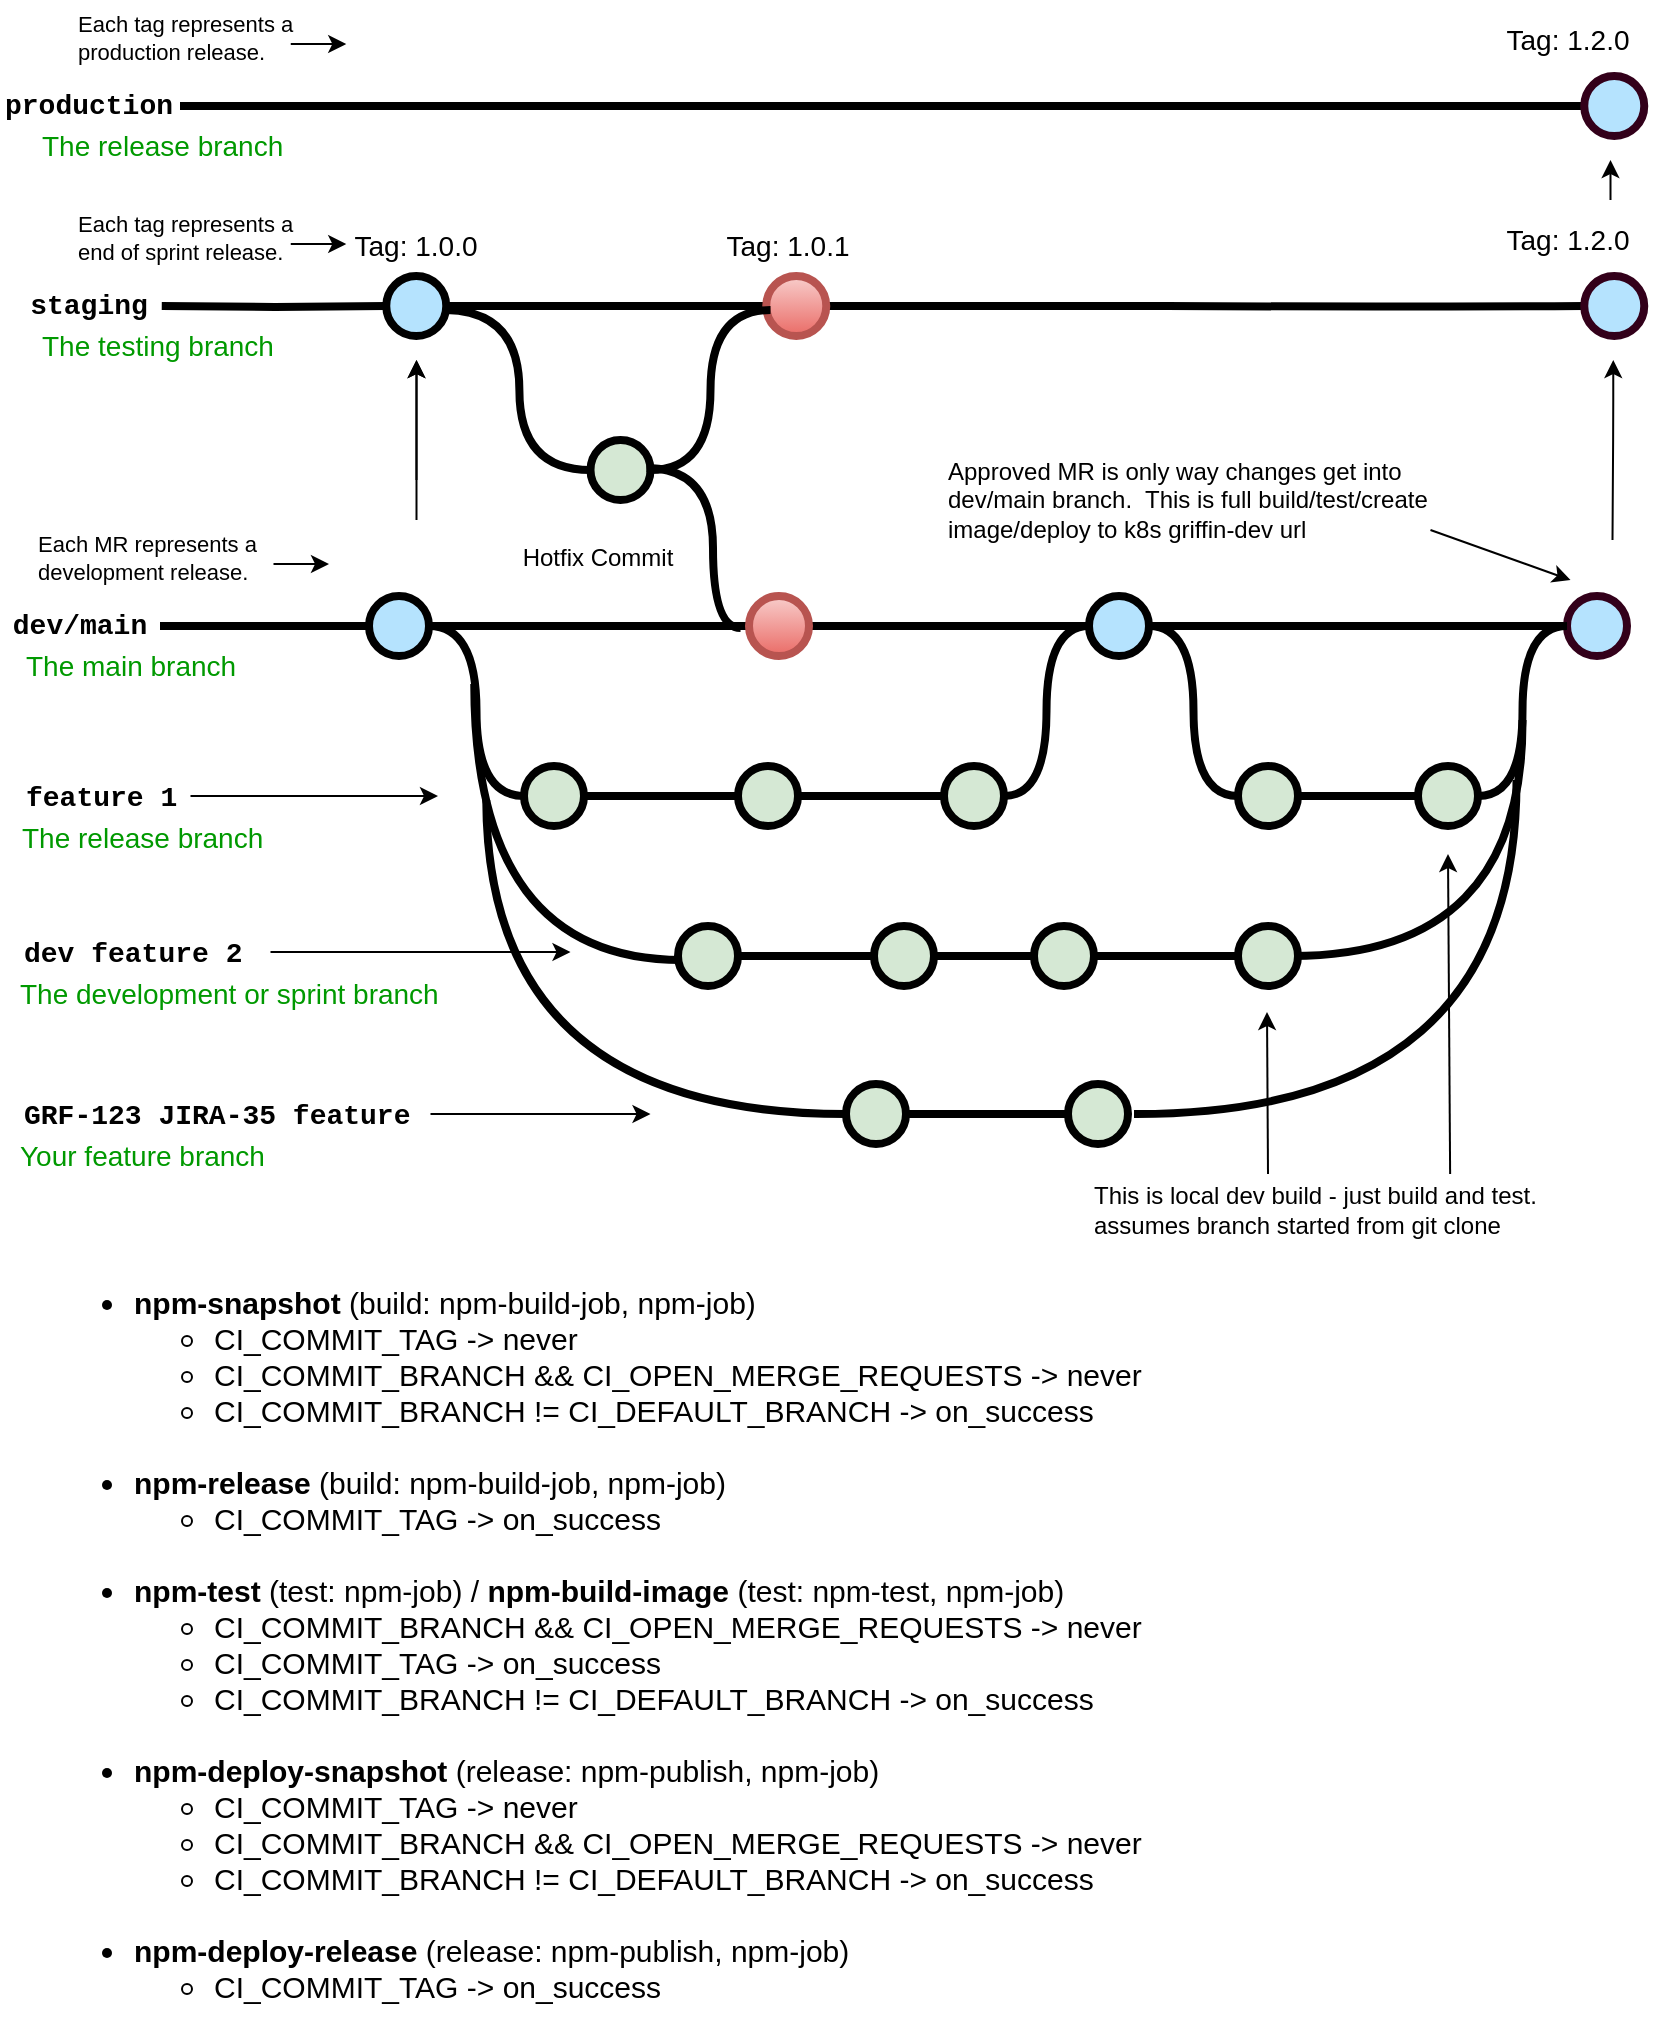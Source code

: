 <mxfile version="14.8.0" type="github">
  <diagram id="UqTXu5nnU7z2pNqZ6FUm" name="Page-1">
    <mxGraphModel dx="1125" dy="656" grid="1" gridSize="10" guides="1" tooltips="1" connect="1" arrows="1" fold="1" page="1" pageScale="1" pageWidth="850" pageHeight="1100" math="0" shadow="0">
      <root>
        <mxCell id="0" />
        <mxCell id="1" parent="0" />
        <mxCell id="iOJm5arGjUEbnIHWwRJL-93" value="" style="edgeStyle=orthogonalEdgeStyle;curved=1;rounded=0;orthogonalLoop=1;jettySize=auto;html=1;endArrow=none;endFill=0;strokeWidth=4;entryX=0;entryY=0.5;entryDx=0;entryDy=0;entryPerimeter=0;" parent="1" target="iOJm5arGjUEbnIHWwRJL-95" edge="1">
          <mxGeometry relative="1" as="geometry">
            <mxPoint x="675.38" y="93" as="targetPoint" />
            <mxPoint x="100" y="93" as="sourcePoint" />
          </mxGeometry>
        </mxCell>
        <mxCell id="iOJm5arGjUEbnIHWwRJL-95" value="" style="verticalLabelPosition=bottom;verticalAlign=top;html=1;strokeWidth=4;shape=mxgraph.flowchart.on-page_reference;plain-blue;gradientColor=none;strokeColor=#33001A;fillColor=#B5E3FE;" parent="1" vertex="1">
          <mxGeometry x="802.13" y="78" width="30" height="30" as="geometry" />
        </mxCell>
        <mxCell id="iOJm5arGjUEbnIHWwRJL-97" value="production" style="text;html=1;strokeColor=none;fillColor=none;align=center;verticalAlign=middle;whiteSpace=wrap;overflow=hidden;fontSize=14;fontStyle=1;fontFamily=Courier New;" parent="1" vertex="1">
          <mxGeometry x="10" y="72" width="88.63" height="42" as="geometry" />
        </mxCell>
        <mxCell id="iOJm5arGjUEbnIHWwRJL-98" value="The release branch" style="text;html=1;strokeColor=none;fillColor=none;align=left;verticalAlign=middle;whiteSpace=wrap;overflow=hidden;fontSize=14;fontStyle=0;fontColor=#009900;" parent="1" vertex="1">
          <mxGeometry x="29.13" y="102" width="146.75" height="20" as="geometry" />
        </mxCell>
        <mxCell id="iOJm5arGjUEbnIHWwRJL-101" value="Tag: 1.2.0" style="text;html=1;strokeColor=none;fillColor=none;align=center;verticalAlign=middle;whiteSpace=wrap;overflow=hidden;fontSize=14;" parent="1" vertex="1">
          <mxGeometry x="749" y="49" width="90" height="20" as="geometry" />
        </mxCell>
        <mxCell id="iOJm5arGjUEbnIHWwRJL-102" value="" style="edgeStyle=orthogonalEdgeStyle;rounded=0;orthogonalLoop=1;jettySize=auto;html=1;fontSize=12;fontColor=#000000;entryX=0;entryY=0.5;entryDx=0;entryDy=0;" parent="1" edge="1">
          <mxGeometry relative="1" as="geometry">
            <mxPoint x="183.13" y="62" as="targetPoint" />
            <Array as="points">
              <mxPoint x="163.13" y="62" />
              <mxPoint x="163.13" y="62" />
            </Array>
            <mxPoint x="155.38" y="62" as="sourcePoint" />
          </mxGeometry>
        </mxCell>
        <mxCell id="iOJm5arGjUEbnIHWwRJL-103" value="&lt;span style=&quot;text-align: center; font-size: 11px;&quot;&gt;Each tag represents a production release.&lt;/span&gt;" style="text;html=1;strokeColor=none;fillColor=none;align=left;verticalAlign=middle;whiteSpace=wrap;overflow=hidden;fontSize=11;fontStyle=0;fontColor=#000000;" parent="1" vertex="1">
          <mxGeometry x="46.75" y="40" width="120" height="38" as="geometry" />
        </mxCell>
        <mxCell id="iOJm5arGjUEbnIHWwRJL-223" value="Hotfix Commit" style="text;html=1;strokeColor=none;fillColor=none;align=center;verticalAlign=middle;whiteSpace=wrap;overflow=hidden;" parent="1" vertex="1">
          <mxGeometry x="269" y="304" width="80" height="30" as="geometry" />
        </mxCell>
        <mxCell id="iOJm5arGjUEbnIHWwRJL-224" value="" style="edgeStyle=orthogonalEdgeStyle;rounded=0;html=1;jettySize=auto;orthogonalLoop=1;plain-blue;endArrow=none;endFill=0;strokeWidth=4;strokeColor=#000000;entryX=0;entryY=0.5;entryDx=0;entryDy=0;entryPerimeter=0;" parent="1" source="iOJm5arGjUEbnIHWwRJL-226" target="iOJm5arGjUEbnIHWwRJL-279" edge="1">
          <mxGeometry x="224.5" y="353" as="geometry">
            <mxPoint x="374.5" y="353" as="targetPoint" />
          </mxGeometry>
        </mxCell>
        <mxCell id="iOJm5arGjUEbnIHWwRJL-225" style="edgeStyle=orthogonalEdgeStyle;curved=1;rounded=0;html=1;exitX=1;exitY=0.5;exitPerimeter=0;entryX=0;entryY=0.5;entryPerimeter=0;endArrow=none;endFill=0;jettySize=auto;orthogonalLoop=1;strokeWidth=4;fontSize=15;" parent="1" source="iOJm5arGjUEbnIHWwRJL-226" target="iOJm5arGjUEbnIHWwRJL-234" edge="1">
          <mxGeometry relative="1" as="geometry" />
        </mxCell>
        <mxCell id="iOJm5arGjUEbnIHWwRJL-226" value="" style="verticalLabelPosition=bottom;verticalAlign=top;html=1;strokeWidth=4;shape=mxgraph.flowchart.on-page_reference;plain-blue;gradientColor=none;fillColor=#B5E3Fe;strokeColor=#000000;" parent="1" vertex="1">
          <mxGeometry x="194.5" y="338" width="30" height="30" as="geometry" />
        </mxCell>
        <mxCell id="iOJm5arGjUEbnIHWwRJL-227" value="" style="edgeStyle=orthogonalEdgeStyle;curved=1;rounded=0;orthogonalLoop=1;jettySize=auto;html=1;endArrow=none;endFill=0;strokeWidth=4;entryX=0;entryY=0.5;entryDx=0;entryDy=0;entryPerimeter=0;" parent="1" source="iOJm5arGjUEbnIHWwRJL-229" target="iOJm5arGjUEbnIHWwRJL-230" edge="1">
          <mxGeometry relative="1" as="geometry">
            <mxPoint x="666.75" y="353" as="targetPoint" />
          </mxGeometry>
        </mxCell>
        <mxCell id="iOJm5arGjUEbnIHWwRJL-228" style="edgeStyle=orthogonalEdgeStyle;curved=1;rounded=0;orthogonalLoop=1;jettySize=auto;html=1;exitX=1;exitY=0.5;exitDx=0;exitDy=0;exitPerimeter=0;entryX=0;entryY=0.5;entryDx=0;entryDy=0;entryPerimeter=0;endArrow=none;endFill=0;strokeWidth=4;fontFamily=Courier New;fontColor=#009900;" parent="1" source="iOJm5arGjUEbnIHWwRJL-229" target="iOJm5arGjUEbnIHWwRJL-266" edge="1">
          <mxGeometry relative="1" as="geometry" />
        </mxCell>
        <mxCell id="iOJm5arGjUEbnIHWwRJL-229" value="" style="verticalLabelPosition=bottom;verticalAlign=top;html=1;strokeWidth=4;shape=mxgraph.flowchart.on-page_reference;plain-blue;gradientColor=none;strokeColor=#000000;fillColor=#B5E3FE;" parent="1" vertex="1">
          <mxGeometry x="554.5" y="338" width="30" height="30" as="geometry" />
        </mxCell>
        <mxCell id="iOJm5arGjUEbnIHWwRJL-230" value="" style="verticalLabelPosition=bottom;verticalAlign=top;html=1;strokeWidth=4;shape=mxgraph.flowchart.on-page_reference;plain-blue;gradientColor=none;strokeColor=#33001A;fillColor=#B5E3FE;" parent="1" vertex="1">
          <mxGeometry x="793.5" y="338" width="30" height="30" as="geometry" />
        </mxCell>
        <mxCell id="iOJm5arGjUEbnIHWwRJL-231" value="" style="edgeStyle=orthogonalEdgeStyle;rounded=0;html=1;jettySize=auto;orthogonalLoop=1;strokeWidth=4;endArrow=none;endFill=0;exitX=1;exitY=0.5;exitDx=0;exitDy=0;" parent="1" target="iOJm5arGjUEbnIHWwRJL-226" edge="1" source="iOJm5arGjUEbnIHWwRJL-232">
          <mxGeometry x="124.5" y="353" as="geometry">
            <mxPoint x="100" y="353" as="sourcePoint" />
          </mxGeometry>
        </mxCell>
        <mxCell id="iOJm5arGjUEbnIHWwRJL-232" value="dev/main" style="text;html=1;strokeColor=none;fillColor=none;align=center;verticalAlign=middle;whiteSpace=wrap;overflow=hidden;fontSize=14;fontStyle=1;fontFamily=Courier New;" parent="1" vertex="1">
          <mxGeometry x="10" y="332" width="80" height="42" as="geometry" />
        </mxCell>
        <mxCell id="iOJm5arGjUEbnIHWwRJL-233" style="edgeStyle=orthogonalEdgeStyle;curved=1;rounded=0;html=1;exitX=1;exitY=0.5;exitPerimeter=0;endArrow=none;endFill=0;jettySize=auto;orthogonalLoop=1;strokeWidth=4;fontSize=15;" parent="1" source="iOJm5arGjUEbnIHWwRJL-234" target="iOJm5arGjUEbnIHWwRJL-236" edge="1">
          <mxGeometry relative="1" as="geometry" />
        </mxCell>
        <mxCell id="iOJm5arGjUEbnIHWwRJL-234" value="" style="verticalLabelPosition=bottom;verticalAlign=top;html=1;strokeWidth=4;shape=mxgraph.flowchart.on-page_reference;plain-purple;gradientColor=none;strokeColor=#000000;fillColor=#D5E8D4;" parent="1" vertex="1">
          <mxGeometry x="272" y="423" width="30" height="30" as="geometry" />
        </mxCell>
        <mxCell id="iOJm5arGjUEbnIHWwRJL-235" style="edgeStyle=orthogonalEdgeStyle;curved=1;rounded=0;html=1;exitX=1;exitY=0.5;exitPerimeter=0;entryX=0;entryY=0.5;entryPerimeter=0;endArrow=none;endFill=0;jettySize=auto;orthogonalLoop=1;strokeWidth=4;fontSize=15;" parent="1" source="iOJm5arGjUEbnIHWwRJL-236" target="iOJm5arGjUEbnIHWwRJL-238" edge="1">
          <mxGeometry relative="1" as="geometry" />
        </mxCell>
        <mxCell id="iOJm5arGjUEbnIHWwRJL-236" value="" style="verticalLabelPosition=bottom;verticalAlign=top;html=1;strokeWidth=4;shape=mxgraph.flowchart.on-page_reference;plain-purple;gradientColor=none;strokeColor=#000000;fillColor=#D5E8D4;" parent="1" vertex="1">
          <mxGeometry x="379" y="423" width="30" height="30" as="geometry" />
        </mxCell>
        <mxCell id="iOJm5arGjUEbnIHWwRJL-237" style="edgeStyle=orthogonalEdgeStyle;curved=1;rounded=0;html=1;exitX=1;exitY=0.5;exitPerimeter=0;entryX=0;entryY=0.5;entryPerimeter=0;endArrow=none;endFill=0;jettySize=auto;orthogonalLoop=1;strokeWidth=4;fontSize=15;" parent="1" source="iOJm5arGjUEbnIHWwRJL-238" target="iOJm5arGjUEbnIHWwRJL-229" edge="1">
          <mxGeometry relative="1" as="geometry" />
        </mxCell>
        <mxCell id="iOJm5arGjUEbnIHWwRJL-238" value="" style="verticalLabelPosition=bottom;verticalAlign=top;html=1;strokeWidth=4;shape=mxgraph.flowchart.on-page_reference;plain-purple;gradientColor=none;strokeColor=#000000;fillColor=#D5E8D4;" parent="1" vertex="1">
          <mxGeometry x="482" y="423" width="30" height="30" as="geometry" />
        </mxCell>
        <mxCell id="iOJm5arGjUEbnIHWwRJL-239" value="feature 1" style="text;html=1;strokeColor=none;fillColor=none;align=left;verticalAlign=middle;whiteSpace=wrap;overflow=hidden;fontSize=14;fontStyle=1;fontFamily=Courier New;" parent="1" vertex="1">
          <mxGeometry x="21" y="428" width="84.25" height="20" as="geometry" />
        </mxCell>
        <mxCell id="iOJm5arGjUEbnIHWwRJL-240" value="" style="edgeStyle=orthogonalEdgeStyle;rounded=0;orthogonalLoop=1;jettySize=auto;html=1;endArrow=none;endFill=0;strokeWidth=4;" parent="1" source="iOJm5arGjUEbnIHWwRJL-243" target="iOJm5arGjUEbnIHWwRJL-245" edge="1">
          <mxGeometry relative="1" as="geometry" />
        </mxCell>
        <mxCell id="iOJm5arGjUEbnIHWwRJL-241" style="edgeStyle=orthogonalEdgeStyle;rounded=0;orthogonalLoop=1;jettySize=auto;html=1;endArrow=none;endFill=0;strokeWidth=4;curved=1;" parent="1" edge="1">
          <mxGeometry relative="1" as="geometry">
            <mxPoint x="350.88" y="520" as="sourcePoint" />
            <mxPoint x="247.13" y="382" as="targetPoint" />
            <Array as="points">
              <mxPoint x="247.13" y="520" />
            </Array>
          </mxGeometry>
        </mxCell>
        <mxCell id="iOJm5arGjUEbnIHWwRJL-243" value="" style="verticalLabelPosition=bottom;verticalAlign=top;html=1;strokeWidth=4;shape=mxgraph.flowchart.on-page_reference;plain-purple;gradientColor=none;strokeColor=#000000;fillColor=#D5E8D4;" parent="1" vertex="1">
          <mxGeometry x="349" y="503" width="30" height="30" as="geometry" />
        </mxCell>
        <mxCell id="iOJm5arGjUEbnIHWwRJL-244" value="" style="edgeStyle=orthogonalEdgeStyle;curved=1;rounded=0;orthogonalLoop=1;jettySize=auto;html=1;endArrow=none;endFill=0;strokeWidth=4;" parent="1" source="iOJm5arGjUEbnIHWwRJL-245" target="iOJm5arGjUEbnIHWwRJL-247" edge="1">
          <mxGeometry relative="1" as="geometry" />
        </mxCell>
        <mxCell id="iOJm5arGjUEbnIHWwRJL-245" value="" style="verticalLabelPosition=bottom;verticalAlign=top;html=1;strokeWidth=4;shape=mxgraph.flowchart.on-page_reference;plain-purple;gradientColor=none;strokeColor=#000000;fillColor=#D5E8D4;" parent="1" vertex="1">
          <mxGeometry x="447" y="503" width="30" height="30" as="geometry" />
        </mxCell>
        <mxCell id="iOJm5arGjUEbnIHWwRJL-246" value="" style="edgeStyle=orthogonalEdgeStyle;curved=1;rounded=0;orthogonalLoop=1;jettySize=auto;html=1;endArrow=none;endFill=0;strokeWidth=4;fontFamily=Courier New;fontColor=#009900;" parent="1" source="iOJm5arGjUEbnIHWwRJL-247" target="iOJm5arGjUEbnIHWwRJL-249" edge="1">
          <mxGeometry relative="1" as="geometry" />
        </mxCell>
        <mxCell id="iOJm5arGjUEbnIHWwRJL-247" value="" style="verticalLabelPosition=bottom;verticalAlign=top;html=1;strokeWidth=4;shape=mxgraph.flowchart.on-page_reference;plain-purple;gradientColor=none;strokeColor=#000000;fillColor=#D5E8D4;" parent="1" vertex="1">
          <mxGeometry x="527" y="503" width="30" height="30" as="geometry" />
        </mxCell>
        <mxCell id="iOJm5arGjUEbnIHWwRJL-248" style="edgeStyle=orthogonalEdgeStyle;curved=1;rounded=0;orthogonalLoop=1;jettySize=auto;html=1;endArrow=none;endFill=0;strokeWidth=4;fontFamily=Courier New;fontColor=#009900;" parent="1" edge="1">
          <mxGeometry relative="1" as="geometry">
            <mxPoint x="655" y="518" as="sourcePoint" />
            <mxPoint x="771.25" y="400" as="targetPoint" />
          </mxGeometry>
        </mxCell>
        <mxCell id="iOJm5arGjUEbnIHWwRJL-249" value="" style="verticalLabelPosition=bottom;verticalAlign=top;html=1;strokeWidth=4;shape=mxgraph.flowchart.on-page_reference;plain-purple;gradientColor=none;strokeColor=#000000;fillColor=#D5E8D4;" parent="1" vertex="1">
          <mxGeometry x="629" y="503" width="30" height="30" as="geometry" />
        </mxCell>
        <mxCell id="iOJm5arGjUEbnIHWwRJL-250" value="dev feature 2" style="text;html=1;strokeColor=none;fillColor=none;align=left;verticalAlign=middle;whiteSpace=wrap;overflow=hidden;fontSize=14;fontStyle=1;fontFamily=Courier New;" parent="1" vertex="1">
          <mxGeometry x="20" y="506" width="115.25" height="20" as="geometry" />
        </mxCell>
        <mxCell id="iOJm5arGjUEbnIHWwRJL-251" value="" style="edgeStyle=orthogonalEdgeStyle;rounded=0;orthogonalLoop=1;jettySize=auto;html=1;endArrow=none;endFill=0;strokeWidth=4;" parent="1" source="iOJm5arGjUEbnIHWwRJL-252" target="iOJm5arGjUEbnIHWwRJL-254" edge="1">
          <mxGeometry relative="1" as="geometry" />
        </mxCell>
        <mxCell id="iOJm5arGjUEbnIHWwRJL-252" value="" style="verticalLabelPosition=bottom;verticalAlign=top;html=1;strokeWidth=4;shape=mxgraph.flowchart.on-page_reference;plain-purple;gradientColor=none;strokeColor=#000000;fillColor=#D5E8D4;" parent="1" vertex="1">
          <mxGeometry x="433" y="582" width="30" height="30" as="geometry" />
        </mxCell>
        <mxCell id="iOJm5arGjUEbnIHWwRJL-253" style="edgeStyle=orthogonalEdgeStyle;curved=1;rounded=0;orthogonalLoop=1;jettySize=auto;html=1;exitX=1;exitY=0.5;exitDx=0;exitDy=0;exitPerimeter=0;endArrow=none;endFill=0;strokeWidth=4;fontFamily=Courier New;fontColor=#009900;" parent="1" edge="1">
          <mxGeometry relative="1" as="geometry">
            <mxPoint x="577" y="597" as="sourcePoint" />
            <mxPoint x="768.25" y="430" as="targetPoint" />
          </mxGeometry>
        </mxCell>
        <mxCell id="iOJm5arGjUEbnIHWwRJL-254" value="" style="verticalLabelPosition=bottom;verticalAlign=top;html=1;strokeWidth=4;shape=mxgraph.flowchart.on-page_reference;plain-purple;gradientColor=none;strokeColor=#000000;fillColor=#D5E8D4;" parent="1" vertex="1">
          <mxGeometry x="544" y="582" width="30" height="30" as="geometry" />
        </mxCell>
        <mxCell id="iOJm5arGjUEbnIHWwRJL-255" value="GRF-123 JIRA-35 feature" style="text;html=1;strokeColor=none;fillColor=none;align=left;verticalAlign=middle;whiteSpace=wrap;overflow=hidden;fontSize=14;fontStyle=1;fontFamily=Courier New;" parent="1" vertex="1">
          <mxGeometry x="19.75" y="587" width="205.5" height="20" as="geometry" />
        </mxCell>
        <mxCell id="iOJm5arGjUEbnIHWwRJL-256" value="The development or sprint branch" style="text;html=1;strokeColor=none;fillColor=none;align=left;verticalAlign=middle;whiteSpace=wrap;overflow=hidden;fontSize=14;fontStyle=0;fontColor=#009900;" parent="1" vertex="1">
          <mxGeometry x="18" y="526" width="240" height="20" as="geometry" />
        </mxCell>
        <mxCell id="iOJm5arGjUEbnIHWwRJL-257" value="Your feature branch" style="text;html=1;strokeColor=none;fillColor=none;align=left;verticalAlign=middle;whiteSpace=wrap;overflow=hidden;fontSize=14;fontStyle=0;fontColor=#009900;" parent="1" vertex="1">
          <mxGeometry x="18" y="607" width="240" height="20" as="geometry" />
        </mxCell>
        <mxCell id="iOJm5arGjUEbnIHWwRJL-258" value="The release branch" style="text;html=1;strokeColor=none;fillColor=none;align=left;verticalAlign=middle;whiteSpace=wrap;overflow=hidden;fontSize=14;fontStyle=0;fontColor=#009900;" parent="1" vertex="1">
          <mxGeometry x="19" y="448" width="240" height="20" as="geometry" />
        </mxCell>
        <mxCell id="iOJm5arGjUEbnIHWwRJL-259" value="The main branch&lt;br&gt;" style="text;html=1;strokeColor=none;fillColor=none;align=left;verticalAlign=middle;whiteSpace=wrap;overflow=hidden;fontSize=14;fontStyle=0;fontColor=#009900;" parent="1" vertex="1">
          <mxGeometry x="20.5" y="362" width="146.75" height="20" as="geometry" />
        </mxCell>
        <mxCell id="iOJm5arGjUEbnIHWwRJL-260" value="" style="endArrow=classic;html=1;strokeWidth=1;fontFamily=Courier New;fontColor=#009900;exitX=1;exitY=0.5;exitDx=0;exitDy=0;" parent="1" source="iOJm5arGjUEbnIHWwRJL-255" edge="1">
          <mxGeometry width="50" height="50" relative="1" as="geometry">
            <mxPoint x="239" y="596.5" as="sourcePoint" />
            <mxPoint x="335.25" y="597" as="targetPoint" />
          </mxGeometry>
        </mxCell>
        <mxCell id="iOJm5arGjUEbnIHWwRJL-261" value="" style="endArrow=classic;html=1;strokeWidth=1;fontFamily=Courier New;fontColor=#009900;" parent="1" edge="1">
          <mxGeometry width="50" height="50" relative="1" as="geometry">
            <mxPoint x="145.25" y="516" as="sourcePoint" />
            <mxPoint x="295.25" y="516" as="targetPoint" />
          </mxGeometry>
        </mxCell>
        <mxCell id="iOJm5arGjUEbnIHWwRJL-262" value="" style="endArrow=classic;html=1;strokeWidth=1;fontFamily=Courier New;fontColor=#009900;exitX=1;exitY=0.5;exitDx=0;exitDy=0;" parent="1" source="iOJm5arGjUEbnIHWwRJL-239" edge="1">
          <mxGeometry width="50" height="50" relative="1" as="geometry">
            <mxPoint x="125.25" y="438" as="sourcePoint" />
            <mxPoint x="229" y="438" as="targetPoint" />
          </mxGeometry>
        </mxCell>
        <mxCell id="iOJm5arGjUEbnIHWwRJL-265" value="" style="edgeStyle=orthogonalEdgeStyle;curved=1;rounded=0;orthogonalLoop=1;jettySize=auto;html=1;endArrow=none;endFill=0;strokeWidth=4;fontFamily=Courier New;fontColor=#009900;" parent="1" source="iOJm5arGjUEbnIHWwRJL-266" target="iOJm5arGjUEbnIHWwRJL-268" edge="1">
          <mxGeometry relative="1" as="geometry" />
        </mxCell>
        <mxCell id="iOJm5arGjUEbnIHWwRJL-266" value="" style="verticalLabelPosition=bottom;verticalAlign=top;html=1;strokeWidth=4;shape=mxgraph.flowchart.on-page_reference;plain-purple;gradientColor=none;strokeColor=#000000;fillColor=#D5E8D4;" parent="1" vertex="1">
          <mxGeometry x="629" y="423" width="30" height="30" as="geometry" />
        </mxCell>
        <mxCell id="iOJm5arGjUEbnIHWwRJL-267" style="edgeStyle=orthogonalEdgeStyle;curved=1;rounded=0;orthogonalLoop=1;jettySize=auto;html=1;entryX=0;entryY=0.5;entryDx=0;entryDy=0;entryPerimeter=0;endArrow=none;endFill=0;strokeWidth=4;fontFamily=Courier New;fontColor=#009900;" parent="1" source="iOJm5arGjUEbnIHWwRJL-268" target="iOJm5arGjUEbnIHWwRJL-230" edge="1">
          <mxGeometry relative="1" as="geometry" />
        </mxCell>
        <mxCell id="iOJm5arGjUEbnIHWwRJL-268" value="" style="verticalLabelPosition=bottom;verticalAlign=top;html=1;strokeWidth=4;shape=mxgraph.flowchart.on-page_reference;plain-purple;gradientColor=none;strokeColor=#000000;fillColor=#D5E8D4;" parent="1" vertex="1">
          <mxGeometry x="719" y="423" width="30" height="30" as="geometry" />
        </mxCell>
        <mxCell id="iOJm5arGjUEbnIHWwRJL-270" value="" style="endArrow=classic;html=1;strokeWidth=1;fontFamily=Courier New;fontColor=#009900;exitX=0.5;exitY=0;exitDx=0;exitDy=0;" parent="1" edge="1">
          <mxGeometry width="50" height="50" relative="1" as="geometry">
            <mxPoint x="644.005" y="627" as="sourcePoint" />
            <mxPoint x="643.5" y="546" as="targetPoint" />
          </mxGeometry>
        </mxCell>
        <mxCell id="iOJm5arGjUEbnIHWwRJL-271" value="" style="endArrow=classic;html=1;strokeWidth=1;fontFamily=Courier New;fontColor=#009900;exitX=0.75;exitY=0;exitDx=0;exitDy=0;" parent="1" edge="1" source="iOJm5arGjUEbnIHWwRJL-273">
          <mxGeometry width="50" height="50" relative="1" as="geometry">
            <mxPoint x="734.25" y="580" as="sourcePoint" />
            <mxPoint x="734" y="467" as="targetPoint" />
          </mxGeometry>
        </mxCell>
        <mxCell id="iOJm5arGjUEbnIHWwRJL-273" value="&lt;span style=&quot;text-align: center&quot;&gt;This is local dev build - just build and test.&amp;nbsp; assumes branch started from git clone&lt;/span&gt;" style="text;html=1;strokeColor=none;fillColor=none;align=left;verticalAlign=middle;whiteSpace=wrap;overflow=hidden;fontSize=12;fontStyle=0;fontColor=#000000;" parent="1" vertex="1">
          <mxGeometry x="554.5" y="627" width="240.75" height="36" as="geometry" />
        </mxCell>
        <mxCell id="iOJm5arGjUEbnIHWwRJL-274" value="" style="edgeStyle=orthogonalEdgeStyle;rounded=0;orthogonalLoop=1;jettySize=auto;html=1;fontSize=12;fontColor=#000000;entryX=0;entryY=0.5;entryDx=0;entryDy=0;" parent="1" source="iOJm5arGjUEbnIHWwRJL-275" edge="1">
          <mxGeometry relative="1" as="geometry">
            <mxPoint x="174.5" y="322" as="targetPoint" />
            <Array as="points">
              <mxPoint x="154.5" y="322" />
              <mxPoint x="154.5" y="322" />
            </Array>
          </mxGeometry>
        </mxCell>
        <mxCell id="iOJm5arGjUEbnIHWwRJL-275" value="&lt;span style=&quot;text-align: center ; font-size: 11px&quot;&gt;Each MR represents a development release.&lt;/span&gt;" style="text;html=1;strokeColor=none;fillColor=none;align=left;verticalAlign=middle;whiteSpace=wrap;overflow=hidden;fontSize=11;fontStyle=0;fontColor=#000000;" parent="1" vertex="1">
          <mxGeometry x="26.75" y="300" width="120" height="38" as="geometry" />
        </mxCell>
        <mxCell id="iOJm5arGjUEbnIHWwRJL-277" value="&lt;span style=&quot;text-align: center&quot;&gt;Approved MR is only way changes get into dev/main branch.&amp;nbsp; This is full build/test/create image/deploy to k8s griffin-dev url&lt;br&gt;&lt;/span&gt;" style="text;html=1;strokeColor=none;fillColor=none;align=left;verticalAlign=middle;whiteSpace=wrap;overflow=hidden;fontSize=12;fontStyle=0;fontColor=#000000;" parent="1" vertex="1">
          <mxGeometry x="482" y="260" width="243.25" height="60" as="geometry" />
        </mxCell>
        <mxCell id="iOJm5arGjUEbnIHWwRJL-278" value="" style="edgeStyle=orthogonalEdgeStyle;rounded=0;orthogonalLoop=1;jettySize=auto;html=1;fontSize=15;endArrow=none;endFill=0;strokeWidth=4;entryX=0;entryY=0.5;entryDx=0;entryDy=0;entryPerimeter=0;" parent="1" source="iOJm5arGjUEbnIHWwRJL-279" target="iOJm5arGjUEbnIHWwRJL-229" edge="1">
          <mxGeometry relative="1" as="geometry">
            <mxPoint x="492.5" y="353" as="targetPoint" />
          </mxGeometry>
        </mxCell>
        <mxCell id="iOJm5arGjUEbnIHWwRJL-279" value="" style="verticalLabelPosition=bottom;verticalAlign=top;html=1;strokeWidth=4;shape=mxgraph.flowchart.on-page_reference;plain-blue;gradientColor=#EA6B66;strokeColor=#B85450;fillColor=#F8CECC;" parent="1" vertex="1">
          <mxGeometry x="384.5" y="338" width="30" height="30" as="geometry" />
        </mxCell>
        <mxCell id="iOJm5arGjUEbnIHWwRJL-360" value="" style="edgeStyle=orthogonalEdgeStyle;rounded=0;html=1;jettySize=auto;orthogonalLoop=1;plain-blue;endArrow=none;endFill=0;strokeWidth=4;strokeColor=#000000;entryX=0;entryY=0.5;entryDx=0;entryDy=0;entryPerimeter=0;" parent="1" source="iOJm5arGjUEbnIHWwRJL-361" target="iOJm5arGjUEbnIHWwRJL-374" edge="1">
          <mxGeometry x="233.13" y="193" as="geometry">
            <mxPoint x="383.13" y="193" as="targetPoint" />
          </mxGeometry>
        </mxCell>
        <mxCell id="iOJm5arGjUEbnIHWwRJL-361" value="" style="verticalLabelPosition=bottom;verticalAlign=top;html=1;strokeWidth=4;shape=mxgraph.flowchart.on-page_reference;plain-blue;gradientColor=none;fillColor=#B5E3Fe;strokeColor=#000000;" parent="1" vertex="1">
          <mxGeometry x="203.13" y="178" width="30" height="30" as="geometry" />
        </mxCell>
        <mxCell id="iOJm5arGjUEbnIHWwRJL-362" value="" style="edgeStyle=orthogonalEdgeStyle;curved=1;rounded=0;orthogonalLoop=1;jettySize=auto;html=1;endArrow=none;endFill=0;strokeWidth=4;entryX=0;entryY=0.5;entryDx=0;entryDy=0;entryPerimeter=0;" parent="1" target="iOJm5arGjUEbnIHWwRJL-364" edge="1">
          <mxGeometry relative="1" as="geometry">
            <mxPoint x="675.38" y="193" as="targetPoint" />
            <mxPoint x="593.13" y="193" as="sourcePoint" />
          </mxGeometry>
        </mxCell>
        <mxCell id="iOJm5arGjUEbnIHWwRJL-364" value="" style="verticalLabelPosition=bottom;verticalAlign=top;html=1;strokeWidth=4;shape=mxgraph.flowchart.on-page_reference;plain-blue;gradientColor=none;strokeColor=#33001A;fillColor=#B5E3FE;" parent="1" vertex="1">
          <mxGeometry x="802.13" y="178" width="30" height="30" as="geometry" />
        </mxCell>
        <mxCell id="iOJm5arGjUEbnIHWwRJL-365" value="" style="edgeStyle=orthogonalEdgeStyle;rounded=0;html=1;jettySize=auto;orthogonalLoop=1;strokeWidth=4;endArrow=none;endFill=0;" parent="1" target="iOJm5arGjUEbnIHWwRJL-361" edge="1">
          <mxGeometry x="133.13" y="193" as="geometry">
            <mxPoint x="90.88" y="193" as="sourcePoint" />
          </mxGeometry>
        </mxCell>
        <mxCell id="iOJm5arGjUEbnIHWwRJL-366" value="staging" style="text;html=1;strokeColor=none;fillColor=none;align=center;verticalAlign=middle;whiteSpace=wrap;overflow=hidden;fontSize=14;fontStyle=1;fontFamily=Courier New;" parent="1" vertex="1">
          <mxGeometry x="10" y="172" width="88.63" height="42" as="geometry" />
        </mxCell>
        <mxCell id="iOJm5arGjUEbnIHWwRJL-367" value="The testing branch" style="text;html=1;strokeColor=none;fillColor=none;align=left;verticalAlign=middle;whiteSpace=wrap;overflow=hidden;fontSize=14;fontStyle=0;fontColor=#009900;" parent="1" vertex="1">
          <mxGeometry x="29.13" y="202" width="146.75" height="20" as="geometry" />
        </mxCell>
        <mxCell id="iOJm5arGjUEbnIHWwRJL-369" value="Tag: 1.0.0" style="text;html=1;strokeColor=none;fillColor=none;align=center;verticalAlign=middle;whiteSpace=wrap;overflow=hidden;fontSize=14;" parent="1" vertex="1">
          <mxGeometry x="183.13" y="152" width="70" height="20" as="geometry" />
        </mxCell>
        <mxCell id="iOJm5arGjUEbnIHWwRJL-370" value="Tag: 1.2.0" style="text;html=1;strokeColor=none;fillColor=none;align=center;verticalAlign=middle;whiteSpace=wrap;overflow=hidden;fontSize=14;" parent="1" vertex="1">
          <mxGeometry x="752.94" y="149" width="82.12" height="20" as="geometry" />
        </mxCell>
        <mxCell id="iOJm5arGjUEbnIHWwRJL-371" value="" style="edgeStyle=orthogonalEdgeStyle;rounded=0;orthogonalLoop=1;jettySize=auto;html=1;fontSize=12;fontColor=#000000;entryX=0;entryY=0.5;entryDx=0;entryDy=0;" parent="1" target="iOJm5arGjUEbnIHWwRJL-369" edge="1">
          <mxGeometry relative="1" as="geometry">
            <mxPoint x="163.13" y="162" as="targetPoint" />
            <Array as="points">
              <mxPoint x="163.13" y="162" />
              <mxPoint x="163.13" y="162" />
            </Array>
            <mxPoint x="155.38" y="162" as="sourcePoint" />
          </mxGeometry>
        </mxCell>
        <mxCell id="iOJm5arGjUEbnIHWwRJL-372" value="&lt;span style=&quot;text-align: center ; font-size: 11px&quot;&gt;Each tag represents a end of sprint release.&lt;/span&gt;" style="text;html=1;strokeColor=none;fillColor=none;align=left;verticalAlign=middle;whiteSpace=wrap;overflow=hidden;fontSize=11;fontStyle=0;fontColor=#000000;" parent="1" vertex="1">
          <mxGeometry x="46.75" y="140" width="120" height="38" as="geometry" />
        </mxCell>
        <mxCell id="iOJm5arGjUEbnIHWwRJL-373" value="" style="edgeStyle=orthogonalEdgeStyle;rounded=0;orthogonalLoop=1;jettySize=auto;html=1;fontSize=15;endArrow=none;endFill=0;strokeWidth=4;" parent="1" source="iOJm5arGjUEbnIHWwRJL-374" edge="1">
          <mxGeometry relative="1" as="geometry">
            <mxPoint x="595.25" y="193" as="targetPoint" />
          </mxGeometry>
        </mxCell>
        <mxCell id="iOJm5arGjUEbnIHWwRJL-374" value="" style="verticalLabelPosition=bottom;verticalAlign=top;html=1;strokeWidth=4;shape=mxgraph.flowchart.on-page_reference;plain-blue;gradientColor=#EA6B66;strokeColor=#B85450;fillColor=#F8CECC;" parent="1" vertex="1">
          <mxGeometry x="393.13" y="178" width="30" height="30" as="geometry" />
        </mxCell>
        <mxCell id="iOJm5arGjUEbnIHWwRJL-375" value="Tag: 1.0.1" style="text;html=1;strokeColor=none;fillColor=none;align=center;verticalAlign=middle;whiteSpace=wrap;overflow=hidden;fontSize=14;" parent="1" vertex="1">
          <mxGeometry x="369.38" y="152" width="70" height="20" as="geometry" />
        </mxCell>
        <mxCell id="ygNAYllRqAlc4MEHy6dt-1" value="" style="endArrow=classic;html=1;" parent="1" edge="1">
          <mxGeometry width="50" height="50" relative="1" as="geometry">
            <mxPoint x="218.25" y="280" as="sourcePoint" />
            <mxPoint x="218.25" y="220" as="targetPoint" />
          </mxGeometry>
        </mxCell>
        <mxCell id="ygNAYllRqAlc4MEHy6dt-3" value="" style="endArrow=classic;html=1;" parent="1" edge="1">
          <mxGeometry width="50" height="50" relative="1" as="geometry">
            <mxPoint x="218.25" y="300" as="sourcePoint" />
            <mxPoint x="218.25" y="220" as="targetPoint" />
            <Array as="points">
              <mxPoint x="218.25" y="250" />
            </Array>
          </mxGeometry>
        </mxCell>
        <mxCell id="_rFsf77h1oxm6hT0NRL_-5" value="" style="endArrow=classic;html=1;" parent="1" edge="1">
          <mxGeometry width="50" height="50" relative="1" as="geometry">
            <mxPoint x="816.25" y="310" as="sourcePoint" />
            <mxPoint x="816.63" y="220" as="targetPoint" />
            <Array as="points">
              <mxPoint x="816.63" y="250" />
            </Array>
          </mxGeometry>
        </mxCell>
        <mxCell id="_rFsf77h1oxm6hT0NRL_-6" style="edgeStyle=orthogonalEdgeStyle;curved=1;rounded=0;html=1;exitX=1;exitY=0.5;exitPerimeter=0;entryX=0;entryY=0.5;entryPerimeter=0;endArrow=none;endFill=0;jettySize=auto;orthogonalLoop=1;strokeWidth=4;fontSize=15;entryDx=0;entryDy=0;" parent="1" target="_rFsf77h1oxm6hT0NRL_-7" edge="1">
          <mxGeometry relative="1" as="geometry">
            <mxPoint x="233.13" y="195" as="sourcePoint" />
            <mxPoint x="280.63" y="280" as="targetPoint" />
          </mxGeometry>
        </mxCell>
        <mxCell id="_rFsf77h1oxm6hT0NRL_-7" value="" style="verticalLabelPosition=bottom;verticalAlign=top;html=1;strokeWidth=4;shape=mxgraph.flowchart.on-page_reference;plain-purple;gradientColor=none;strokeColor=#000000;fillColor=#D5E8D4;" parent="1" vertex="1">
          <mxGeometry x="305.25" y="260" width="30" height="30" as="geometry" />
        </mxCell>
        <mxCell id="_rFsf77h1oxm6hT0NRL_-9" style="edgeStyle=orthogonalEdgeStyle;curved=1;rounded=0;html=1;exitX=1;exitY=0.5;exitPerimeter=0;endArrow=none;endFill=0;jettySize=auto;orthogonalLoop=1;strokeWidth=4;fontSize=15;exitDx=0;exitDy=0;" parent="1" source="_rFsf77h1oxm6hT0NRL_-7" edge="1">
          <mxGeometry relative="1" as="geometry">
            <mxPoint x="322.0" y="280" as="sourcePoint" />
            <mxPoint x="395.25" y="195" as="targetPoint" />
            <Array as="points">
              <mxPoint x="365.25" y="275" />
              <mxPoint x="365.25" y="195" />
            </Array>
          </mxGeometry>
        </mxCell>
        <mxCell id="_rFsf77h1oxm6hT0NRL_-10" style="edgeStyle=orthogonalEdgeStyle;rounded=0;orthogonalLoop=1;jettySize=auto;html=1;entryX=1;entryY=0.5;entryDx=0;entryDy=0;entryPerimeter=0;endArrow=none;endFill=0;strokeWidth=4;curved=1;" parent="1" edge="1">
          <mxGeometry relative="1" as="geometry">
            <mxPoint x="380.25" y="354" as="sourcePoint" />
            <mxPoint x="333.25" y="274" as="targetPoint" />
            <Array as="points">
              <mxPoint x="366.5" y="354" />
              <mxPoint x="366.5" y="274" />
            </Array>
          </mxGeometry>
        </mxCell>
        <mxCell id="_rFsf77h1oxm6hT0NRL_-11" style="edgeStyle=orthogonalEdgeStyle;rounded=0;orthogonalLoop=1;jettySize=auto;html=1;entryX=1;entryY=0.5;entryDx=0;entryDy=0;entryPerimeter=0;endArrow=none;endFill=0;strokeWidth=4;curved=1;exitX=0;exitY=0.5;exitDx=0;exitDy=0;exitPerimeter=0;" parent="1" source="iOJm5arGjUEbnIHWwRJL-252" edge="1">
          <mxGeometry relative="1" as="geometry">
            <mxPoint x="425.25" y="600" as="sourcePoint" />
            <mxPoint x="253.13" y="440" as="targetPoint" />
          </mxGeometry>
        </mxCell>
        <mxCell id="_rFsf77h1oxm6hT0NRL_-12" value="" style="endArrow=classic;html=1;" parent="1" edge="1">
          <mxGeometry width="50" height="50" relative="1" as="geometry">
            <mxPoint x="815.25" y="140" as="sourcePoint" />
            <mxPoint x="815.25" y="120" as="targetPoint" />
          </mxGeometry>
        </mxCell>
        <mxCell id="VT25-HUHcediwL1PzmHn-3" value="&lt;ul style=&quot;font-size: 15px&quot;&gt;&lt;li&gt;&lt;b&gt;npm-snapshot&amp;nbsp;&lt;/b&gt;(build: npm-build-job, npm-job)&lt;/li&gt;&lt;ul&gt;&lt;li&gt;CI_COMMIT_TAG -&amp;gt; never&lt;/li&gt;&lt;li&gt;CI_COMMIT_BRANCH &amp;amp;&amp;amp; CI_OPEN_MERGE_REQUESTS -&amp;gt; never&lt;/li&gt;&lt;li&gt;CI_COMMIT_BRANCH != CI_DEFAULT_BRANCH -&amp;gt; on_success&lt;br&gt;&lt;br&gt;&lt;/li&gt;&lt;/ul&gt;&lt;li&gt;&lt;b&gt;npm-release&amp;nbsp;&lt;/b&gt;(build: npm-build-job, npm-job)&lt;/li&gt;&lt;ul&gt;&lt;li&gt;CI_COMMIT_TAG -&amp;gt; on_success&lt;br&gt;&lt;br&gt;&lt;/li&gt;&lt;/ul&gt;&lt;li&gt;&lt;b&gt;npm-test &lt;/b&gt;(test: npm-job) /&lt;b&gt;&amp;nbsp;npm-build-image&lt;/b&gt; (test: npm-test, npm-job)&lt;/li&gt;&lt;ul&gt;&lt;li&gt;CI_COMMIT_BRANCH &amp;amp;&amp;amp; CI_OPEN_MERGE_REQUESTS -&amp;gt; never&lt;/li&gt;&lt;li&gt;CI_COMMIT_TAG -&amp;gt; on_success&lt;/li&gt;&lt;li&gt;CI_COMMIT_BRANCH != CI_DEFAULT_BRANCH -&amp;gt; on_success&lt;br&gt;&lt;br&gt;&lt;/li&gt;&lt;/ul&gt;&lt;li&gt;&lt;b&gt;npm-deploy-snapshot&lt;/b&gt; (release: npm-publish, npm-job)&lt;/li&gt;&lt;ul&gt;&lt;li&gt;CI_COMMIT_TAG -&amp;gt; never&lt;/li&gt;&lt;li&gt;CI_COMMIT_BRANCH &amp;amp;&amp;amp; CI_OPEN_MERGE_REQUESTS -&amp;gt; never&lt;/li&gt;&lt;li&gt;CI_COMMIT_BRANCH != CI_DEFAULT_BRANCH -&amp;gt; on_success&lt;br&gt;&lt;br&gt;&lt;/li&gt;&lt;/ul&gt;&lt;li&gt;&lt;b&gt;npm-deploy-release&amp;nbsp;&lt;/b&gt;(release: npm-publish, npm-job)&lt;/li&gt;&lt;ul&gt;&lt;li&gt;CI_COMMIT_TAG -&amp;gt; on_success&lt;br&gt;&lt;/li&gt;&lt;/ul&gt;&lt;/ul&gt;" style="text;strokeColor=none;fillColor=none;html=1;whiteSpace=wrap;verticalAlign=middle;overflow=hidden;" vertex="1" parent="1">
          <mxGeometry x="35" y="663" width="780" height="397" as="geometry" />
        </mxCell>
        <mxCell id="iOJm5arGjUEbnIHWwRJL-276" value="" style="endArrow=classic;html=1;strokeWidth=1;fontFamily=Courier New;fontColor=#009900;exitX=1;exitY=0.75;exitDx=0;exitDy=0;" parent="1" edge="1" source="iOJm5arGjUEbnIHWwRJL-277">
          <mxGeometry width="50" height="50" relative="1" as="geometry">
            <mxPoint x="775.25" y="290" as="sourcePoint" />
            <mxPoint x="795.25" y="330" as="targetPoint" />
          </mxGeometry>
        </mxCell>
      </root>
    </mxGraphModel>
  </diagram>
</mxfile>
